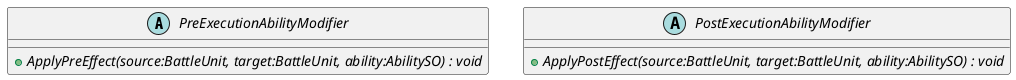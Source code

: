 @startuml
abstract class PreExecutionAbilityModifier {
    + {abstract} ApplyPreEffect(source:BattleUnit, target:BattleUnit, ability:AbilitySO) : void
}
abstract class PostExecutionAbilityModifier {
    + {abstract} ApplyPostEffect(source:BattleUnit, target:BattleUnit, ability:AbilitySO) : void
}
@enduml
